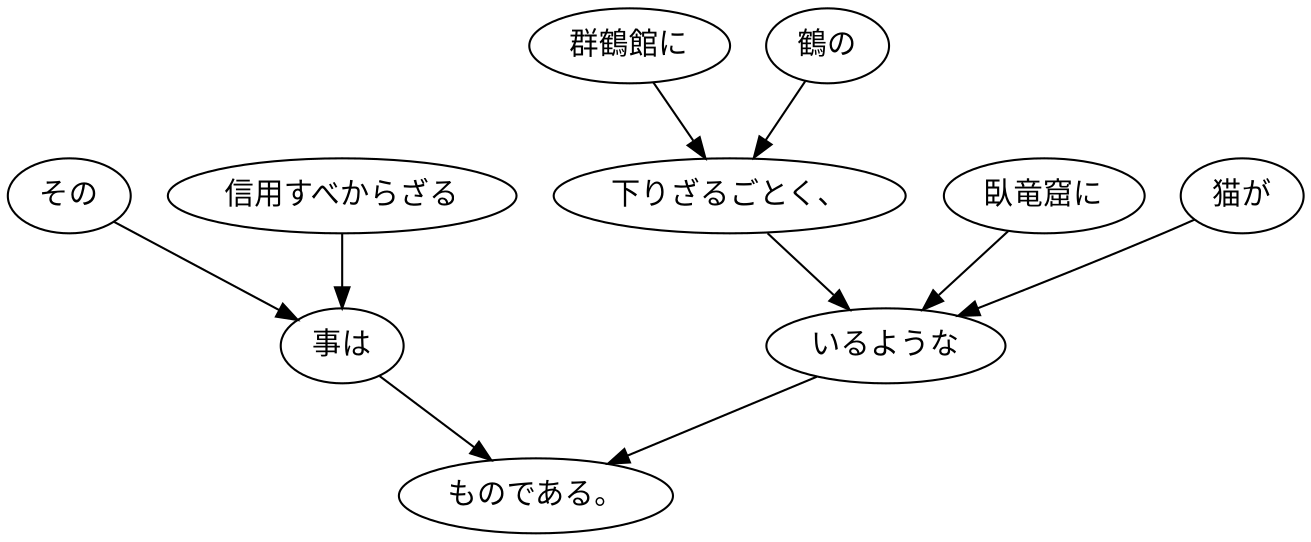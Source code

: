 digraph graph4708 {
	node0 [label="その"];
	node1 [label="信用すべからざる"];
	node2 [label="事は"];
	node3 [label="群鶴館に"];
	node4 [label="鶴の"];
	node5 [label="下りざるごとく、"];
	node6 [label="臥竜窟に"];
	node7 [label="猫が"];
	node8 [label="いるような"];
	node9 [label="ものである。"];
	node0 -> node2;
	node1 -> node2;
	node2 -> node9;
	node3 -> node5;
	node4 -> node5;
	node5 -> node8;
	node6 -> node8;
	node7 -> node8;
	node8 -> node9;
}
